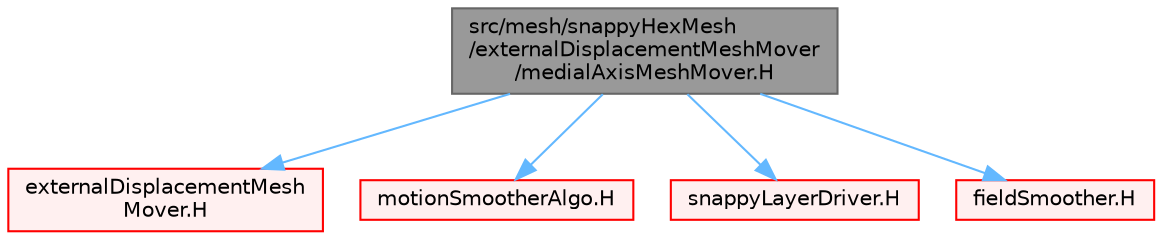 digraph "src/mesh/snappyHexMesh/externalDisplacementMeshMover/medialAxisMeshMover.H"
{
 // LATEX_PDF_SIZE
  bgcolor="transparent";
  edge [fontname=Helvetica,fontsize=10,labelfontname=Helvetica,labelfontsize=10];
  node [fontname=Helvetica,fontsize=10,shape=box,height=0.2,width=0.4];
  Node1 [id="Node000001",label="src/mesh/snappyHexMesh\l/externalDisplacementMeshMover\l/medialAxisMeshMover.H",height=0.2,width=0.4,color="gray40", fillcolor="grey60", style="filled", fontcolor="black",tooltip=" "];
  Node1 -> Node2 [id="edge1_Node000001_Node000002",color="steelblue1",style="solid",tooltip=" "];
  Node2 [id="Node000002",label="externalDisplacementMesh\lMover.H",height=0.2,width=0.4,color="red", fillcolor="#FFF0F0", style="filled",URL="$externalDisplacementMeshMover_8H.html",tooltip=" "];
  Node1 -> Node349 [id="edge2_Node000001_Node000349",color="steelblue1",style="solid",tooltip=" "];
  Node349 [id="Node000349",label="motionSmootherAlgo.H",height=0.2,width=0.4,color="red", fillcolor="#FFF0F0", style="filled",URL="$motionSmootherAlgo_8H.html",tooltip=" "];
  Node1 -> Node351 [id="edge3_Node000001_Node000351",color="steelblue1",style="solid",tooltip=" "];
  Node351 [id="Node000351",label="snappyLayerDriver.H",height=0.2,width=0.4,color="red", fillcolor="#FFF0F0", style="filled",URL="$snappyLayerDriver_8H.html",tooltip=" "];
  Node1 -> Node378 [id="edge4_Node000001_Node000378",color="steelblue1",style="solid",tooltip=" "];
  Node378 [id="Node000378",label="fieldSmoother.H",height=0.2,width=0.4,color="red", fillcolor="#FFF0F0", style="filled",URL="$fieldSmoother_8H.html",tooltip=" "];
}

